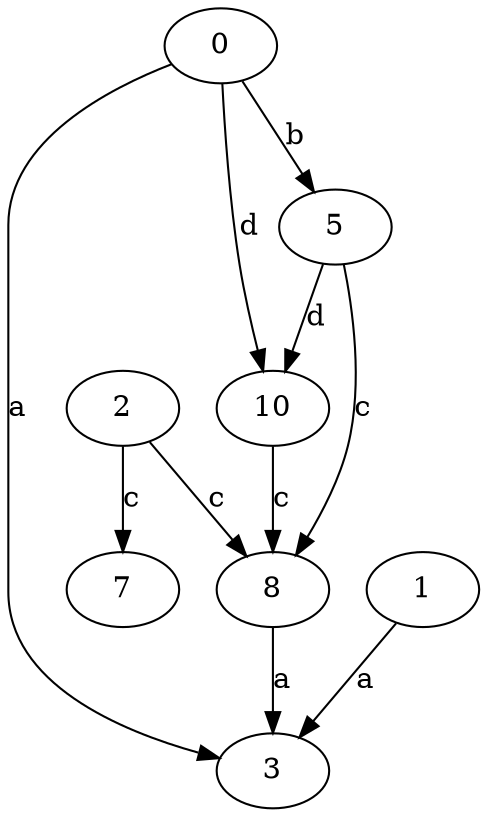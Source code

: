 strict digraph  {
2;
3;
5;
0;
7;
8;
10;
1;
2 -> 7  [label=c];
2 -> 8  [label=c];
5 -> 8  [label=c];
5 -> 10  [label=d];
0 -> 3  [label=a];
0 -> 5  [label=b];
0 -> 10  [label=d];
8 -> 3  [label=a];
10 -> 8  [label=c];
1 -> 3  [label=a];
}
